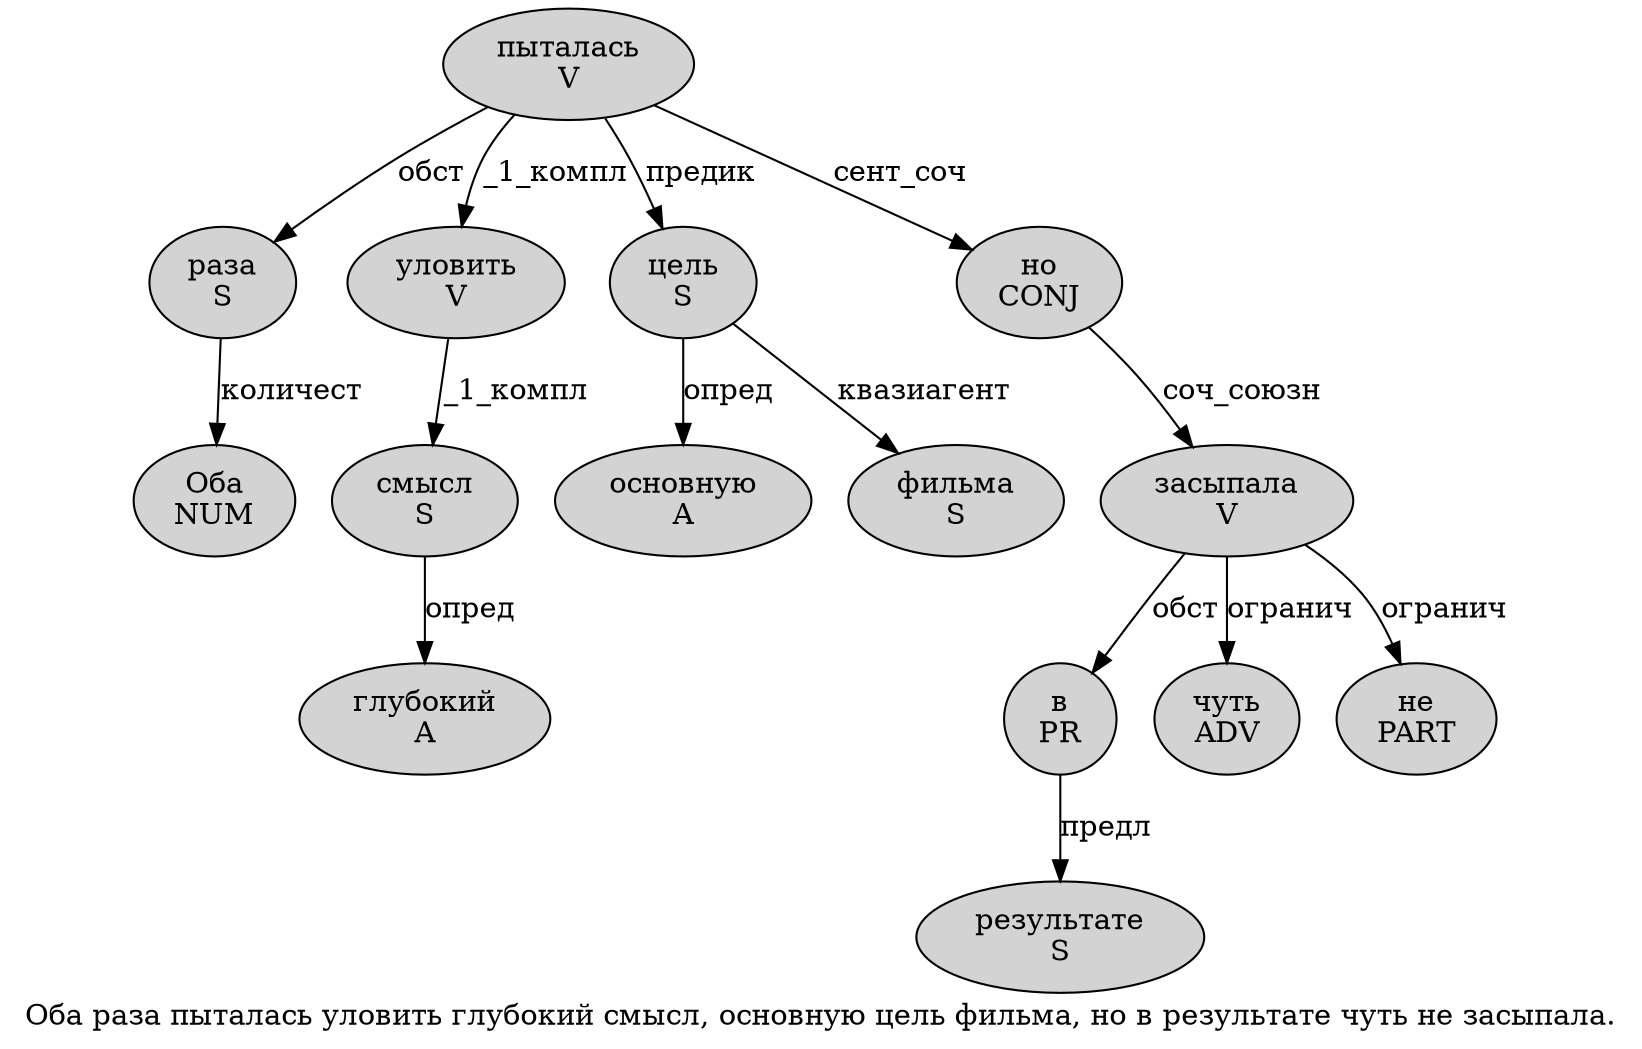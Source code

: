 digraph SENTENCE_2489 {
	graph [label="Оба раза пыталась уловить глубокий смысл, основную цель фильма, но в результате чуть не засыпала."]
	node [style=filled]
		0 [label="Оба
NUM" color="" fillcolor=lightgray penwidth=1 shape=ellipse]
		1 [label="раза
S" color="" fillcolor=lightgray penwidth=1 shape=ellipse]
		2 [label="пыталась
V" color="" fillcolor=lightgray penwidth=1 shape=ellipse]
		3 [label="уловить
V" color="" fillcolor=lightgray penwidth=1 shape=ellipse]
		4 [label="глубокий
A" color="" fillcolor=lightgray penwidth=1 shape=ellipse]
		5 [label="смысл
S" color="" fillcolor=lightgray penwidth=1 shape=ellipse]
		7 [label="основную
A" color="" fillcolor=lightgray penwidth=1 shape=ellipse]
		8 [label="цель
S" color="" fillcolor=lightgray penwidth=1 shape=ellipse]
		9 [label="фильма
S" color="" fillcolor=lightgray penwidth=1 shape=ellipse]
		11 [label="но
CONJ" color="" fillcolor=lightgray penwidth=1 shape=ellipse]
		12 [label="в
PR" color="" fillcolor=lightgray penwidth=1 shape=ellipse]
		13 [label="результате
S" color="" fillcolor=lightgray penwidth=1 shape=ellipse]
		14 [label="чуть
ADV" color="" fillcolor=lightgray penwidth=1 shape=ellipse]
		15 [label="не
PART" color="" fillcolor=lightgray penwidth=1 shape=ellipse]
		16 [label="засыпала
V" color="" fillcolor=lightgray penwidth=1 shape=ellipse]
			3 -> 5 [label="_1_компл"]
			16 -> 12 [label="обст"]
			16 -> 14 [label="огранич"]
			16 -> 15 [label="огранич"]
			2 -> 1 [label="обст"]
			2 -> 3 [label="_1_компл"]
			2 -> 8 [label="предик"]
			2 -> 11 [label="сент_соч"]
			11 -> 16 [label="соч_союзн"]
			5 -> 4 [label="опред"]
			1 -> 0 [label="количест"]
			12 -> 13 [label="предл"]
			8 -> 7 [label="опред"]
			8 -> 9 [label="квазиагент"]
}